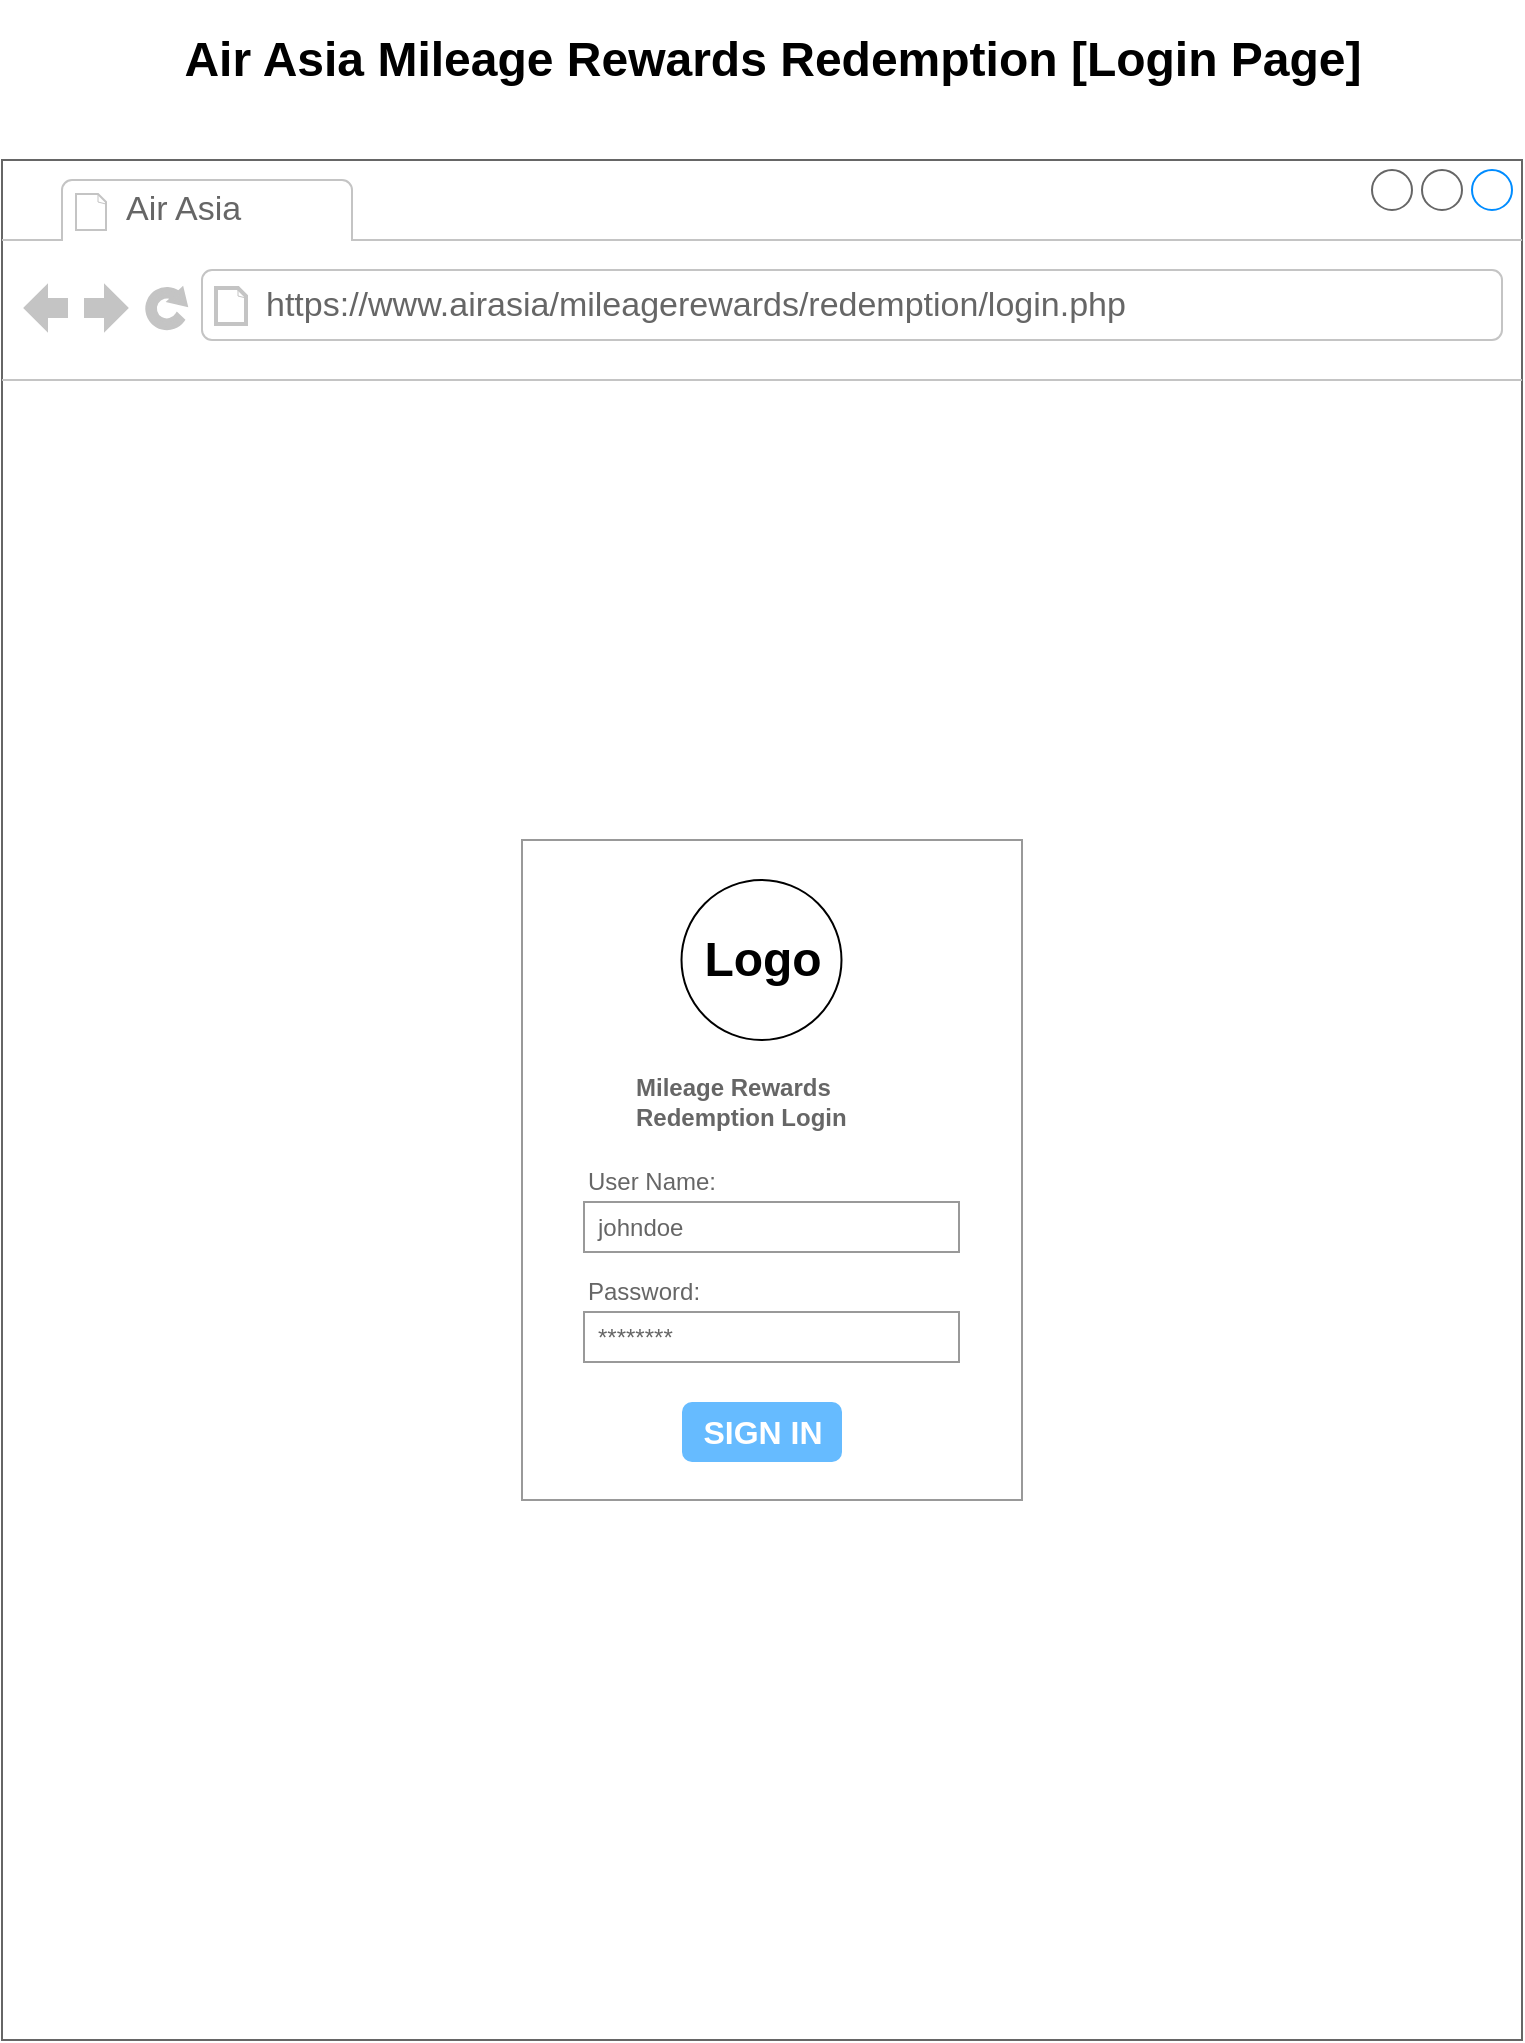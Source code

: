 <mxfile version="24.7.17">
  <diagram name="Page-1" id="DZHtVk2dUU66w1hCArG0">
    <mxGraphModel dx="1232" dy="1097" grid="1" gridSize="10" guides="1" tooltips="1" connect="1" arrows="1" fold="1" page="1" pageScale="1" pageWidth="850" pageHeight="1100" math="0" shadow="0">
      <root>
        <mxCell id="0" />
        <mxCell id="1" parent="0" />
        <mxCell id="S6XxQGTf_rDqTfSTWqi1-1" value="" style="strokeWidth=1;shadow=0;dashed=0;align=center;html=1;shape=mxgraph.mockup.containers.browserWindow;rSize=0;strokeColor=#666666;strokeColor2=#008cff;strokeColor3=#c4c4c4;mainText=,;recursiveResize=0;" vertex="1" parent="1">
          <mxGeometry x="40" y="120" width="760" height="940" as="geometry" />
        </mxCell>
        <mxCell id="S6XxQGTf_rDqTfSTWqi1-2" value="Air Asia" style="strokeWidth=1;shadow=0;dashed=0;align=center;html=1;shape=mxgraph.mockup.containers.anchor;fontSize=17;fontColor=#666666;align=left;whiteSpace=wrap;" vertex="1" parent="S6XxQGTf_rDqTfSTWqi1-1">
          <mxGeometry x="60" y="12" width="110" height="26" as="geometry" />
        </mxCell>
        <mxCell id="S6XxQGTf_rDqTfSTWqi1-3" value="https://www.airasia/mileagerewards/redemption/login.php" style="strokeWidth=1;shadow=0;dashed=0;align=center;html=1;shape=mxgraph.mockup.containers.anchor;rSize=0;fontSize=17;fontColor=#666666;align=left;" vertex="1" parent="S6XxQGTf_rDqTfSTWqi1-1">
          <mxGeometry x="130" y="60" width="250" height="26" as="geometry" />
        </mxCell>
        <mxCell id="S6XxQGTf_rDqTfSTWqi1-5" value="" style="strokeWidth=1;shadow=0;dashed=0;align=center;html=1;shape=mxgraph.mockup.forms.rrect;rSize=0;strokeColor=#999999;fillColor=#ffffff;" vertex="1" parent="S6XxQGTf_rDqTfSTWqi1-1">
          <mxGeometry x="260" y="340" width="250" height="330" as="geometry" />
        </mxCell>
        <mxCell id="S6XxQGTf_rDqTfSTWqi1-6" value="&lt;b&gt;Mileage Rewards&lt;/b&gt;&lt;div&gt;&lt;b&gt;Redemption Login&lt;/b&gt;&lt;/div&gt;" style="strokeWidth=1;shadow=0;dashed=0;align=center;html=1;shape=mxgraph.mockup.forms.anchor;fontSize=12;fontColor=#666666;align=left;resizeWidth=1;spacingLeft=0;" vertex="1" parent="S6XxQGTf_rDqTfSTWqi1-5">
          <mxGeometry width="162.5" height="40" relative="1" as="geometry">
            <mxPoint x="55" y="111" as="offset" />
          </mxGeometry>
        </mxCell>
        <mxCell id="S6XxQGTf_rDqTfSTWqi1-8" value="User Name:" style="strokeWidth=1;shadow=0;dashed=0;align=center;html=1;shape=mxgraph.mockup.forms.anchor;fontSize=12;fontColor=#666666;align=left;resizeWidth=1;spacingLeft=0;" vertex="1" parent="S6XxQGTf_rDqTfSTWqi1-5">
          <mxGeometry width="125" height="20" relative="1" as="geometry">
            <mxPoint x="31" y="161" as="offset" />
          </mxGeometry>
        </mxCell>
        <mxCell id="S6XxQGTf_rDqTfSTWqi1-9" value="johndoe" style="strokeWidth=1;shadow=0;dashed=0;align=center;html=1;shape=mxgraph.mockup.forms.rrect;rSize=0;strokeColor=#999999;fontColor=#666666;align=left;spacingLeft=5;resizeWidth=1;" vertex="1" parent="S6XxQGTf_rDqTfSTWqi1-5">
          <mxGeometry width="187.5" height="25" relative="1" as="geometry">
            <mxPoint x="31" y="181" as="offset" />
          </mxGeometry>
        </mxCell>
        <mxCell id="S6XxQGTf_rDqTfSTWqi1-10" value="Password:" style="strokeWidth=1;shadow=0;dashed=0;align=center;html=1;shape=mxgraph.mockup.forms.anchor;fontSize=12;fontColor=#666666;align=left;resizeWidth=1;spacingLeft=0;" vertex="1" parent="S6XxQGTf_rDqTfSTWqi1-5">
          <mxGeometry width="125" height="20" relative="1" as="geometry">
            <mxPoint x="31" y="216" as="offset" />
          </mxGeometry>
        </mxCell>
        <mxCell id="S6XxQGTf_rDqTfSTWqi1-11" value="********" style="strokeWidth=1;shadow=0;dashed=0;align=center;html=1;shape=mxgraph.mockup.forms.rrect;rSize=0;strokeColor=#999999;fontColor=#666666;align=left;spacingLeft=5;resizeWidth=1;" vertex="1" parent="S6XxQGTf_rDqTfSTWqi1-5">
          <mxGeometry width="187.5" height="25" relative="1" as="geometry">
            <mxPoint x="31" y="236" as="offset" />
          </mxGeometry>
        </mxCell>
        <mxCell id="S6XxQGTf_rDqTfSTWqi1-12" value="SIGN IN" style="strokeWidth=1;shadow=0;dashed=0;align=center;html=1;shape=mxgraph.mockup.forms.rrect;rSize=5;strokeColor=none;fontColor=#ffffff;fillColor=#66bbff;fontSize=16;fontStyle=1;" vertex="1" parent="S6XxQGTf_rDqTfSTWqi1-5">
          <mxGeometry y="1" width="80" height="30" relative="1" as="geometry">
            <mxPoint x="80" y="-49" as="offset" />
          </mxGeometry>
        </mxCell>
        <mxCell id="S6XxQGTf_rDqTfSTWqi1-17" value="" style="ellipse;whiteSpace=wrap;html=1;aspect=fixed;" vertex="1" parent="S6XxQGTf_rDqTfSTWqi1-5">
          <mxGeometry x="79.75" y="20" width="80" height="80" as="geometry" />
        </mxCell>
        <mxCell id="S6XxQGTf_rDqTfSTWqi1-18" value="Logo" style="text;strokeColor=none;fillColor=none;html=1;fontSize=24;fontStyle=1;verticalAlign=middle;align=center;" vertex="1" parent="S6XxQGTf_rDqTfSTWqi1-5">
          <mxGeometry x="57.25" y="40" width="125" height="40" as="geometry" />
        </mxCell>
        <mxCell id="S6XxQGTf_rDqTfSTWqi1-4" value="Air Asia Mileage Rewards Redemption [Login Page]" style="text;strokeColor=none;fillColor=none;html=1;fontSize=24;fontStyle=1;verticalAlign=middle;align=center;" vertex="1" parent="1">
          <mxGeometry x="375" y="40" width="100" height="60" as="geometry" />
        </mxCell>
      </root>
    </mxGraphModel>
  </diagram>
</mxfile>
